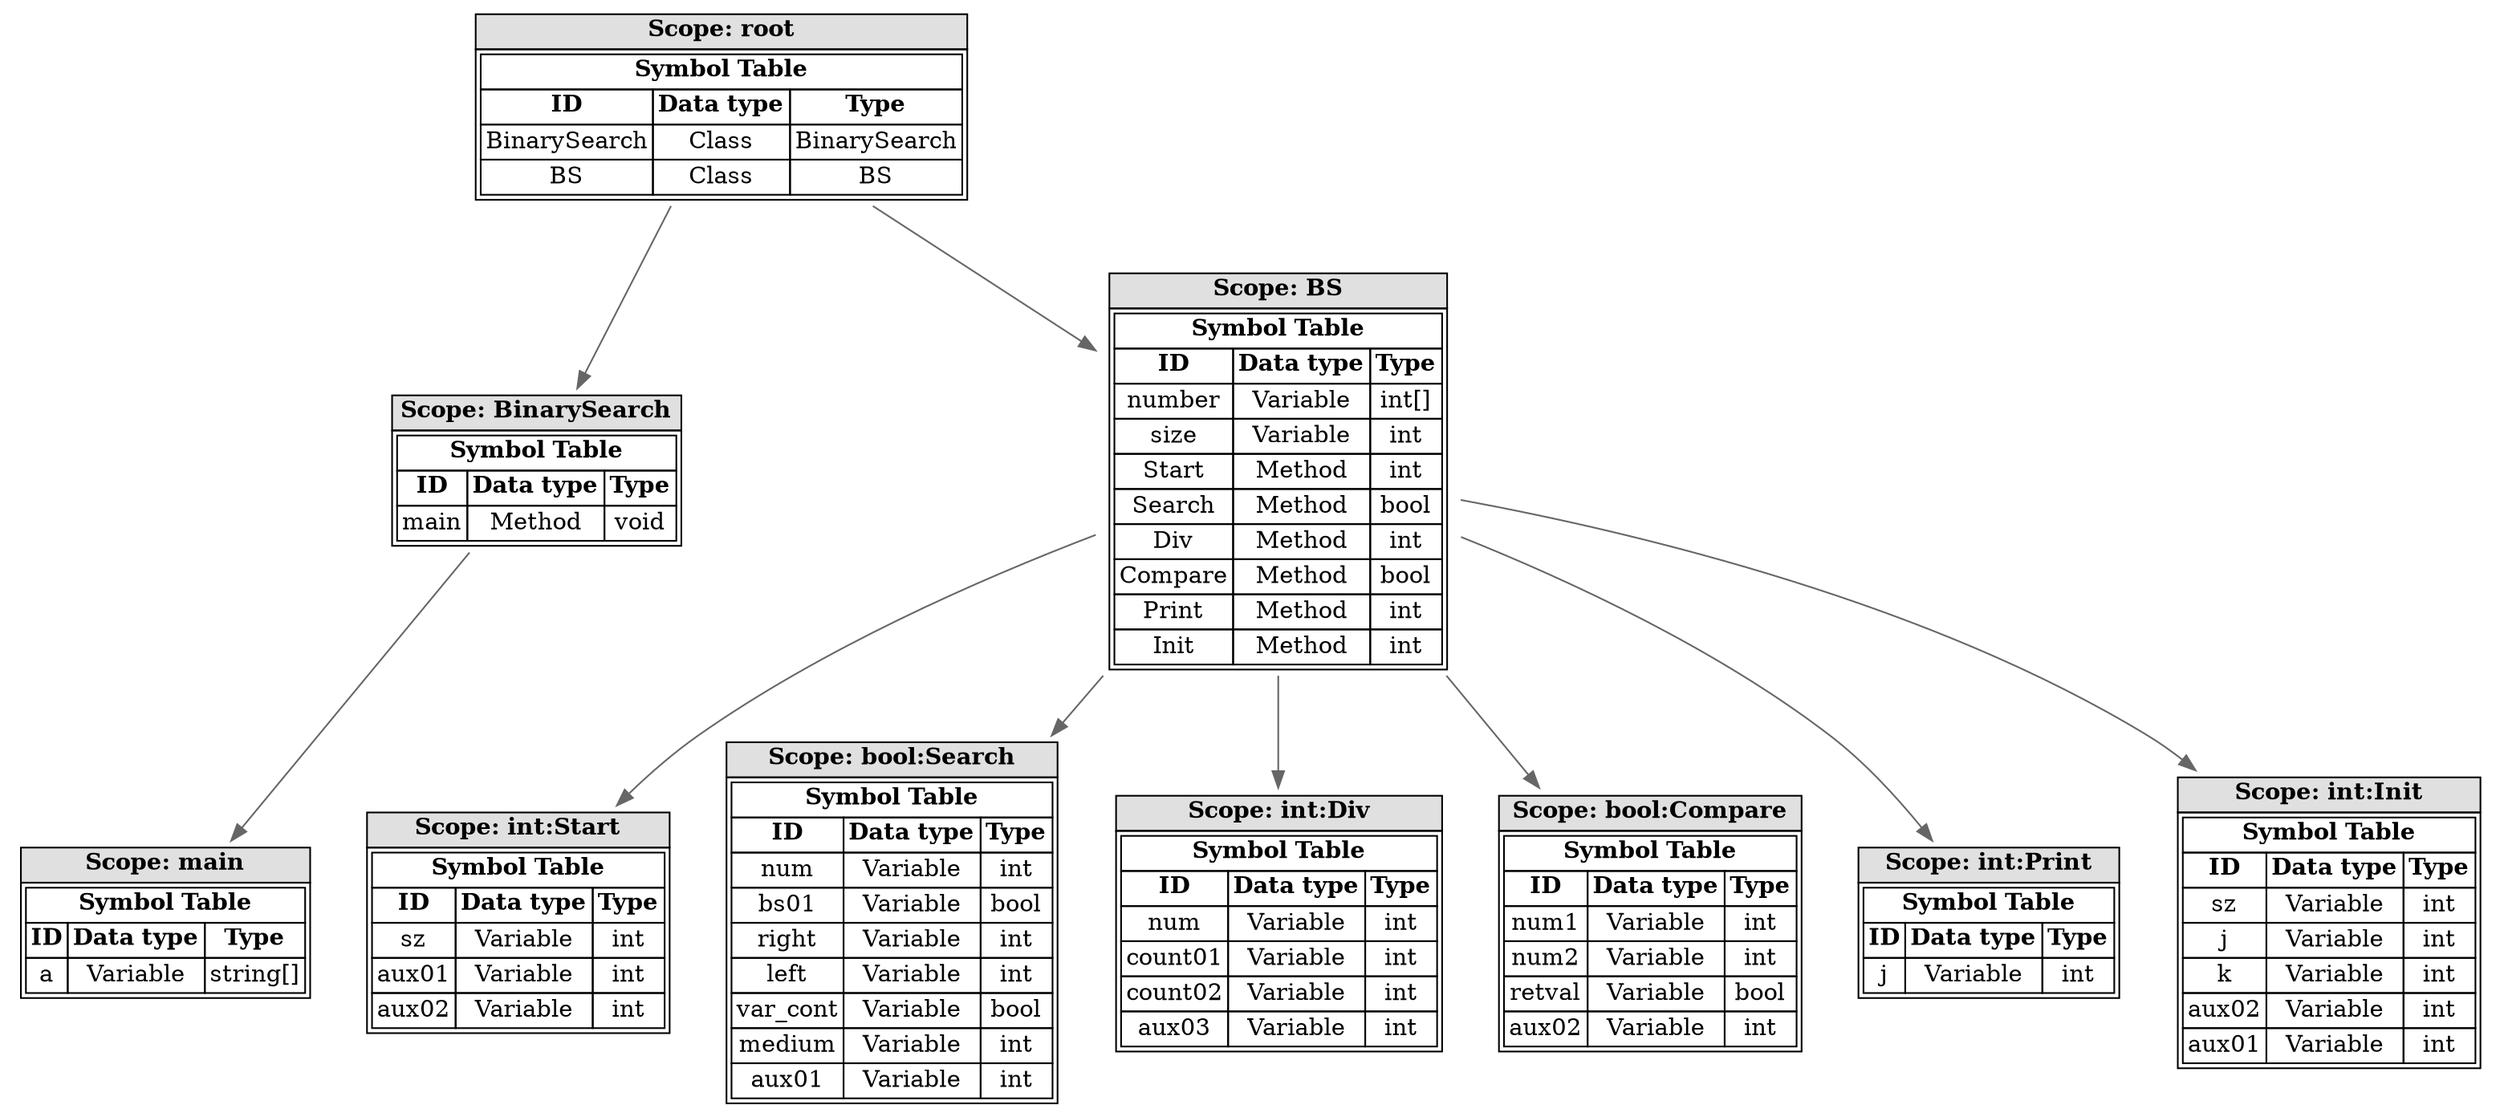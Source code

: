 digraph SymbolTable {
  node [shape=none];
  edge [color="#666666"];
  rankdir=TB;

  scope_140725719652480 [label=<
    <table border='0' cellborder='1' cellspacing='0'>
      <tr><td bgcolor="#E0E0E0"><b>Scope: root</b></td></tr>
      <tr><td>
<table border='0' cellborder='1' cellspacing='0'>
  <tr><td colspan='3'><b>Symbol Table</b></td></tr>
  <tr><td><b>ID</b></td><td><b>Data type</b></td><td><b>Type</b></td></tr>
  <tr><td>BinarySearch</td>  <td>Class</td>
<td>BinarySearch</td></tr>
  <tr><td>BS</td>  <td>Class</td>
<td>BS</td></tr>
</table>      </td></tr>
    </table>
  >];

  scope_127239968 [label=<
    <table border='0' cellborder='1' cellspacing='0'>
      <tr><td bgcolor="#E0E0E0"><b>Scope: BinarySearch</b></td></tr>
      <tr><td>
<table border='0' cellborder='1' cellspacing='0'>
  <tr><td colspan='3'><b>Symbol Table</b></td></tr>
  <tr><td><b>ID</b></td><td><b>Data type</b></td><td><b>Type</b></td></tr>
  <tr><td>main</td>  <td>Method</td>
<td>void</td></tr>
</table>      </td></tr>
    </table>
  >];

  scope_140725719652480 -> scope_127239968;
  scope_127240528 [label=<
    <table border='0' cellborder='1' cellspacing='0'>
      <tr><td bgcolor="#E0E0E0"><b>Scope: BS</b></td></tr>
      <tr><td>
<table border='0' cellborder='1' cellspacing='0'>
  <tr><td colspan='3'><b>Symbol Table</b></td></tr>
  <tr><td><b>ID</b></td><td><b>Data type</b></td><td><b>Type</b></td></tr>
  <tr><td>number</td>  <td>Variable</td>
<td>int[]</td></tr>
  <tr><td>size</td>  <td>Variable</td>
<td>int</td></tr>
  <tr><td>Start</td>  <td>Method</td>
<td>int</td></tr>
  <tr><td>Search</td>  <td>Method</td>
<td>bool</td></tr>
  <tr><td>Div</td>  <td>Method</td>
<td>int</td></tr>
  <tr><td>Compare</td>  <td>Method</td>
<td>bool</td></tr>
  <tr><td>Print</td>  <td>Method</td>
<td>int</td></tr>
  <tr><td>Init</td>  <td>Method</td>
<td>int</td></tr>
</table>      </td></tr>
    </table>
  >];

  scope_140725719652480 -> scope_127240528;
  scope_127240192 [label=<
    <table border='0' cellborder='1' cellspacing='0'>
      <tr><td bgcolor="#E0E0E0"><b>Scope: main</b></td></tr>
      <tr><td>
<table border='0' cellborder='1' cellspacing='0'>
  <tr><td colspan='3'><b>Symbol Table</b></td></tr>
  <tr><td><b>ID</b></td><td><b>Data type</b></td><td><b>Type</b></td></tr>
  <tr><td>a</td>  <td>Variable</td>
<td>string[]</td></tr>
</table>      </td></tr>
    </table>
  >];

  scope_127239968 -> scope_127240192;
  scope_127240080 [label=<
    <table border='0' cellborder='1' cellspacing='0'>
      <tr><td bgcolor="#E0E0E0"><b>Scope: int:Start</b></td></tr>
      <tr><td>
<table border='0' cellborder='1' cellspacing='0'>
  <tr><td colspan='3'><b>Symbol Table</b></td></tr>
  <tr><td><b>ID</b></td><td><b>Data type</b></td><td><b>Type</b></td></tr>
  <tr><td>sz</td>  <td>Variable</td>
<td>int</td></tr>
  <tr><td>aux01</td>  <td>Variable</td>
<td>int</td></tr>
  <tr><td>aux02</td>  <td>Variable</td>
<td>int</td></tr>
</table>      </td></tr>
    </table>
  >];

  scope_127240528 -> scope_127240080;
  scope_127241504 [label=<
    <table border='0' cellborder='1' cellspacing='0'>
      <tr><td bgcolor="#E0E0E0"><b>Scope: bool:Search</b></td></tr>
      <tr><td>
<table border='0' cellborder='1' cellspacing='0'>
  <tr><td colspan='3'><b>Symbol Table</b></td></tr>
  <tr><td><b>ID</b></td><td><b>Data type</b></td><td><b>Type</b></td></tr>
  <tr><td>num</td>  <td>Variable</td>
<td>int</td></tr>
  <tr><td>bs01</td>  <td>Variable</td>
<td>bool</td></tr>
  <tr><td>right</td>  <td>Variable</td>
<td>int</td></tr>
  <tr><td>left</td>  <td>Variable</td>
<td>int</td></tr>
  <tr><td>var_cont</td>  <td>Variable</td>
<td>bool</td></tr>
  <tr><td>medium</td>  <td>Variable</td>
<td>int</td></tr>
  <tr><td>aux01</td>  <td>Variable</td>
<td>int</td></tr>
</table>      </td></tr>
    </table>
  >];

  scope_127240528 -> scope_127241504;
  scope_127242016 [label=<
    <table border='0' cellborder='1' cellspacing='0'>
      <tr><td bgcolor="#E0E0E0"><b>Scope: int:Div</b></td></tr>
      <tr><td>
<table border='0' cellborder='1' cellspacing='0'>
  <tr><td colspan='3'><b>Symbol Table</b></td></tr>
  <tr><td><b>ID</b></td><td><b>Data type</b></td><td><b>Type</b></td></tr>
  <tr><td>num</td>  <td>Variable</td>
<td>int</td></tr>
  <tr><td>count01</td>  <td>Variable</td>
<td>int</td></tr>
  <tr><td>count02</td>  <td>Variable</td>
<td>int</td></tr>
  <tr><td>aux03</td>  <td>Variable</td>
<td>int</td></tr>
</table>      </td></tr>
    </table>
  >];

  scope_127240528 -> scope_127242016;
  scope_127244144 [label=<
    <table border='0' cellborder='1' cellspacing='0'>
      <tr><td bgcolor="#E0E0E0"><b>Scope: bool:Compare</b></td></tr>
      <tr><td>
<table border='0' cellborder='1' cellspacing='0'>
  <tr><td colspan='3'><b>Symbol Table</b></td></tr>
  <tr><td><b>ID</b></td><td><b>Data type</b></td><td><b>Type</b></td></tr>
  <tr><td>num1</td>  <td>Variable</td>
<td>int</td></tr>
  <tr><td>num2</td>  <td>Variable</td>
<td>int</td></tr>
  <tr><td>retval</td>  <td>Variable</td>
<td>bool</td></tr>
  <tr><td>aux02</td>  <td>Variable</td>
<td>int</td></tr>
</table>      </td></tr>
    </table>
  >];

  scope_127240528 -> scope_127244144;
  scope_127244256 [label=<
    <table border='0' cellborder='1' cellspacing='0'>
      <tr><td bgcolor="#E0E0E0"><b>Scope: int:Print</b></td></tr>
      <tr><td>
<table border='0' cellborder='1' cellspacing='0'>
  <tr><td colspan='3'><b>Symbol Table</b></td></tr>
  <tr><td><b>ID</b></td><td><b>Data type</b></td><td><b>Type</b></td></tr>
  <tr><td>j</td>  <td>Variable</td>
<td>int</td></tr>
</table>      </td></tr>
    </table>
  >];

  scope_127240528 -> scope_127244256;
  scope_127244560 [label=<
    <table border='0' cellborder='1' cellspacing='0'>
      <tr><td bgcolor="#E0E0E0"><b>Scope: int:Init</b></td></tr>
      <tr><td>
<table border='0' cellborder='1' cellspacing='0'>
  <tr><td colspan='3'><b>Symbol Table</b></td></tr>
  <tr><td><b>ID</b></td><td><b>Data type</b></td><td><b>Type</b></td></tr>
  <tr><td>sz</td>  <td>Variable</td>
<td>int</td></tr>
  <tr><td>j</td>  <td>Variable</td>
<td>int</td></tr>
  <tr><td>k</td>  <td>Variable</td>
<td>int</td></tr>
  <tr><td>aux02</td>  <td>Variable</td>
<td>int</td></tr>
  <tr><td>aux01</td>  <td>Variable</td>
<td>int</td></tr>
</table>      </td></tr>
    </table>
  >];

  scope_127240528 -> scope_127244560;
}
